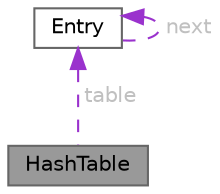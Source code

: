 digraph "HashTable"
{
 // LATEX_PDF_SIZE
  bgcolor="transparent";
  edge [fontname=Helvetica,fontsize=10,labelfontname=Helvetica,labelfontsize=10];
  node [fontname=Helvetica,fontsize=10,shape=box,height=0.2,width=0.4];
  Node1 [id="Node000001",label="HashTable",height=0.2,width=0.4,color="gray40", fillcolor="grey60", style="filled", fontcolor="black",tooltip="Represents the hash table."];
  Node2 -> Node1 [id="edge3_Node000001_Node000002",dir="back",color="darkorchid3",style="dashed",tooltip=" ",label=" table",fontcolor="grey" ];
  Node2 [id="Node000002",label="Entry",height=0.2,width=0.4,color="gray40", fillcolor="white", style="filled",URL="$structEntry.html",tooltip="Represents an entry in the hash table."];
  Node2 -> Node2 [id="edge4_Node000002_Node000002",dir="back",color="darkorchid3",style="dashed",tooltip=" ",label=" next",fontcolor="grey" ];
}

